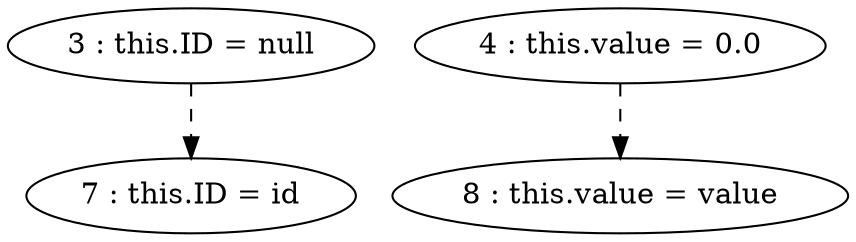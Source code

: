 digraph G {
"3 : this.ID = null"
"3 : this.ID = null" -> "7 : this.ID = id" [style=dashed]
"4 : this.value = 0.0"
"4 : this.value = 0.0" -> "8 : this.value = value" [style=dashed]
"7 : this.ID = id"
"8 : this.value = value"
}